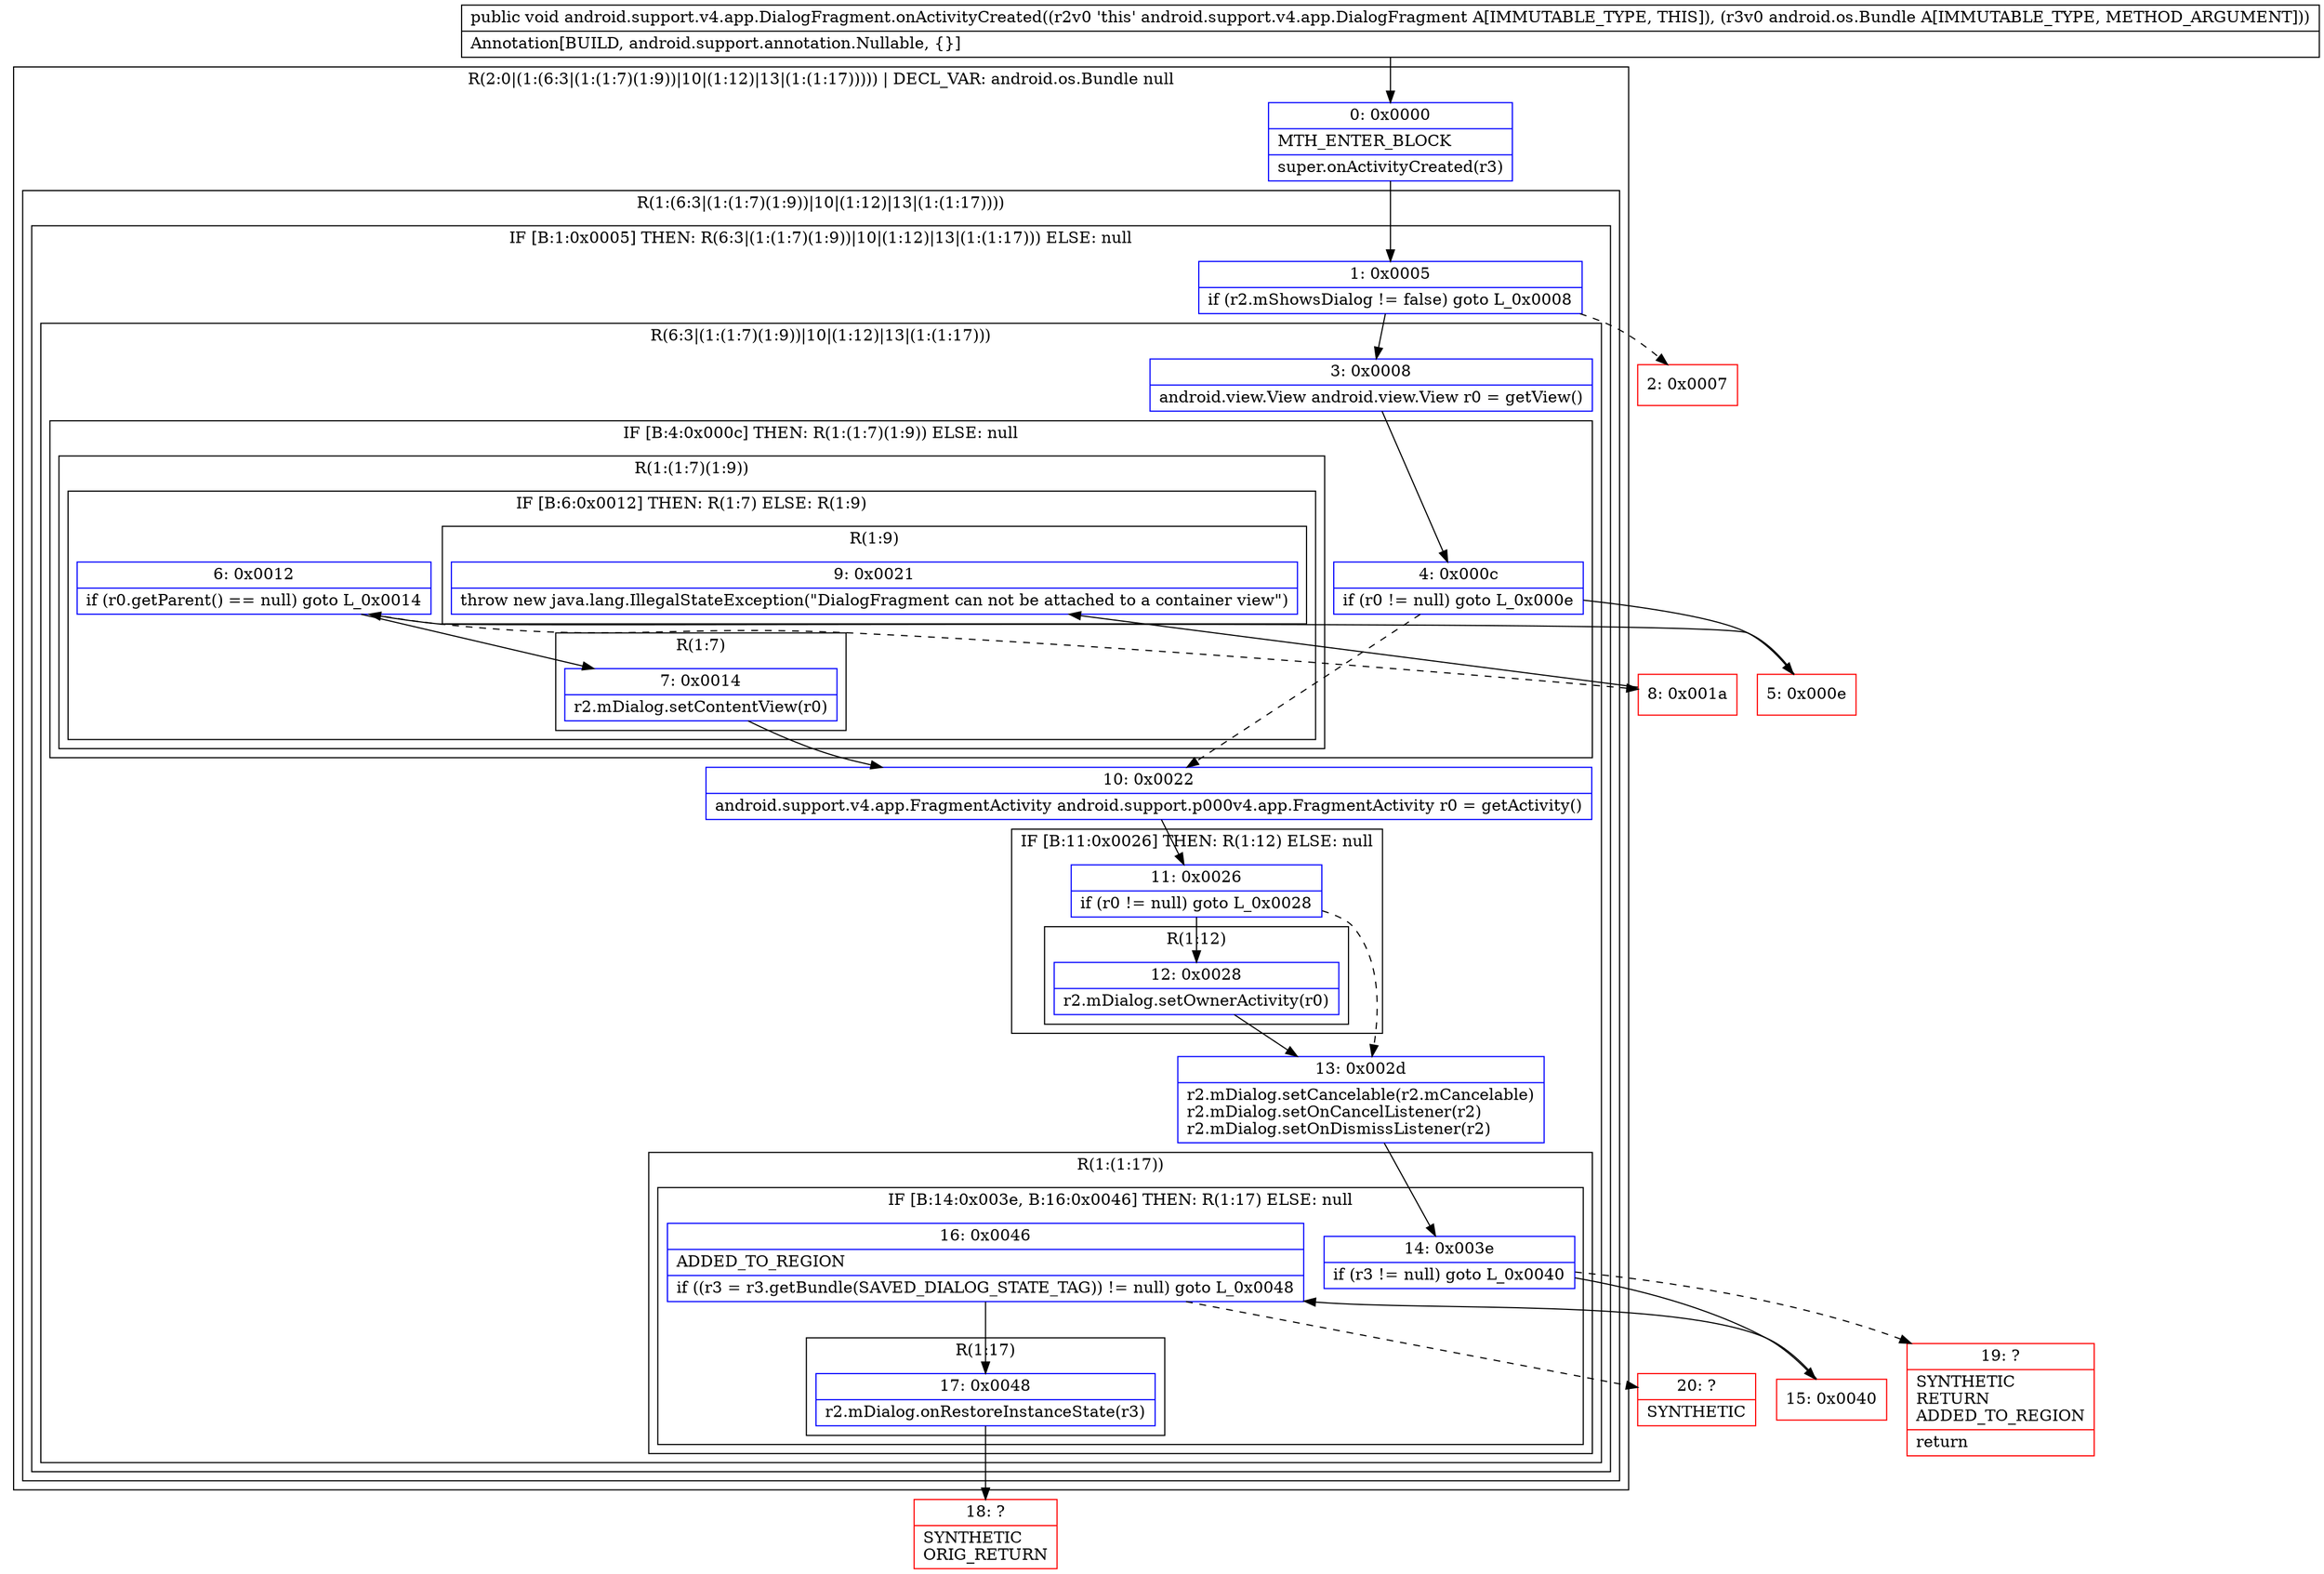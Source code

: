 digraph "CFG forandroid.support.v4.app.DialogFragment.onActivityCreated(Landroid\/os\/Bundle;)V" {
subgraph cluster_Region_1539343620 {
label = "R(2:0|(1:(6:3|(1:(1:7)(1:9))|10|(1:12)|13|(1:(1:17))))) | DECL_VAR: android.os.Bundle null\l";
node [shape=record,color=blue];
Node_0 [shape=record,label="{0\:\ 0x0000|MTH_ENTER_BLOCK\l|super.onActivityCreated(r3)\l}"];
subgraph cluster_Region_1764711070 {
label = "R(1:(6:3|(1:(1:7)(1:9))|10|(1:12)|13|(1:(1:17))))";
node [shape=record,color=blue];
subgraph cluster_IfRegion_1168196141 {
label = "IF [B:1:0x0005] THEN: R(6:3|(1:(1:7)(1:9))|10|(1:12)|13|(1:(1:17))) ELSE: null";
node [shape=record,color=blue];
Node_1 [shape=record,label="{1\:\ 0x0005|if (r2.mShowsDialog != false) goto L_0x0008\l}"];
subgraph cluster_Region_1604139980 {
label = "R(6:3|(1:(1:7)(1:9))|10|(1:12)|13|(1:(1:17)))";
node [shape=record,color=blue];
Node_3 [shape=record,label="{3\:\ 0x0008|android.view.View android.view.View r0 = getView()\l}"];
subgraph cluster_IfRegion_1467968344 {
label = "IF [B:4:0x000c] THEN: R(1:(1:7)(1:9)) ELSE: null";
node [shape=record,color=blue];
Node_4 [shape=record,label="{4\:\ 0x000c|if (r0 != null) goto L_0x000e\l}"];
subgraph cluster_Region_2064502001 {
label = "R(1:(1:7)(1:9))";
node [shape=record,color=blue];
subgraph cluster_IfRegion_241291795 {
label = "IF [B:6:0x0012] THEN: R(1:7) ELSE: R(1:9)";
node [shape=record,color=blue];
Node_6 [shape=record,label="{6\:\ 0x0012|if (r0.getParent() == null) goto L_0x0014\l}"];
subgraph cluster_Region_1968689251 {
label = "R(1:7)";
node [shape=record,color=blue];
Node_7 [shape=record,label="{7\:\ 0x0014|r2.mDialog.setContentView(r0)\l}"];
}
subgraph cluster_Region_607817265 {
label = "R(1:9)";
node [shape=record,color=blue];
Node_9 [shape=record,label="{9\:\ 0x0021|throw new java.lang.IllegalStateException(\"DialogFragment can not be attached to a container view\")\l}"];
}
}
}
}
Node_10 [shape=record,label="{10\:\ 0x0022|android.support.v4.app.FragmentActivity android.support.p000v4.app.FragmentActivity r0 = getActivity()\l}"];
subgraph cluster_IfRegion_1126352478 {
label = "IF [B:11:0x0026] THEN: R(1:12) ELSE: null";
node [shape=record,color=blue];
Node_11 [shape=record,label="{11\:\ 0x0026|if (r0 != null) goto L_0x0028\l}"];
subgraph cluster_Region_1873494217 {
label = "R(1:12)";
node [shape=record,color=blue];
Node_12 [shape=record,label="{12\:\ 0x0028|r2.mDialog.setOwnerActivity(r0)\l}"];
}
}
Node_13 [shape=record,label="{13\:\ 0x002d|r2.mDialog.setCancelable(r2.mCancelable)\lr2.mDialog.setOnCancelListener(r2)\lr2.mDialog.setOnDismissListener(r2)\l}"];
subgraph cluster_Region_928172930 {
label = "R(1:(1:17))";
node [shape=record,color=blue];
subgraph cluster_IfRegion_2024626031 {
label = "IF [B:14:0x003e, B:16:0x0046] THEN: R(1:17) ELSE: null";
node [shape=record,color=blue];
Node_14 [shape=record,label="{14\:\ 0x003e|if (r3 != null) goto L_0x0040\l}"];
Node_16 [shape=record,label="{16\:\ 0x0046|ADDED_TO_REGION\l|if ((r3 = r3.getBundle(SAVED_DIALOG_STATE_TAG)) != null) goto L_0x0048\l}"];
subgraph cluster_Region_1842509519 {
label = "R(1:17)";
node [shape=record,color=blue];
Node_17 [shape=record,label="{17\:\ 0x0048|r2.mDialog.onRestoreInstanceState(r3)\l}"];
}
}
}
}
}
}
}
Node_2 [shape=record,color=red,label="{2\:\ 0x0007}"];
Node_5 [shape=record,color=red,label="{5\:\ 0x000e}"];
Node_8 [shape=record,color=red,label="{8\:\ 0x001a}"];
Node_15 [shape=record,color=red,label="{15\:\ 0x0040}"];
Node_18 [shape=record,color=red,label="{18\:\ ?|SYNTHETIC\lORIG_RETURN\l}"];
Node_19 [shape=record,color=red,label="{19\:\ ?|SYNTHETIC\lRETURN\lADDED_TO_REGION\l|return\l}"];
Node_20 [shape=record,color=red,label="{20\:\ ?|SYNTHETIC\l}"];
MethodNode[shape=record,label="{public void android.support.v4.app.DialogFragment.onActivityCreated((r2v0 'this' android.support.v4.app.DialogFragment A[IMMUTABLE_TYPE, THIS]), (r3v0 android.os.Bundle A[IMMUTABLE_TYPE, METHOD_ARGUMENT]))  | Annotation[BUILD, android.support.annotation.Nullable, \{\}]\l}"];
MethodNode -> Node_0;
Node_0 -> Node_1;
Node_1 -> Node_2[style=dashed];
Node_1 -> Node_3;
Node_3 -> Node_4;
Node_4 -> Node_5;
Node_4 -> Node_10[style=dashed];
Node_6 -> Node_7;
Node_6 -> Node_8[style=dashed];
Node_7 -> Node_10;
Node_10 -> Node_11;
Node_11 -> Node_12;
Node_11 -> Node_13[style=dashed];
Node_12 -> Node_13;
Node_13 -> Node_14;
Node_14 -> Node_15;
Node_14 -> Node_19[style=dashed];
Node_16 -> Node_17;
Node_16 -> Node_20[style=dashed];
Node_17 -> Node_18;
Node_5 -> Node_6;
Node_8 -> Node_9;
Node_15 -> Node_16;
}

